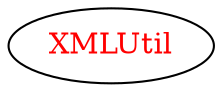digraph dependencyGraph {
 concentrate=true;
 ranksep="2.0";
 rankdir="LR"; 
 splines="ortho";
"XMLUtil" [fontcolor="red"];
}